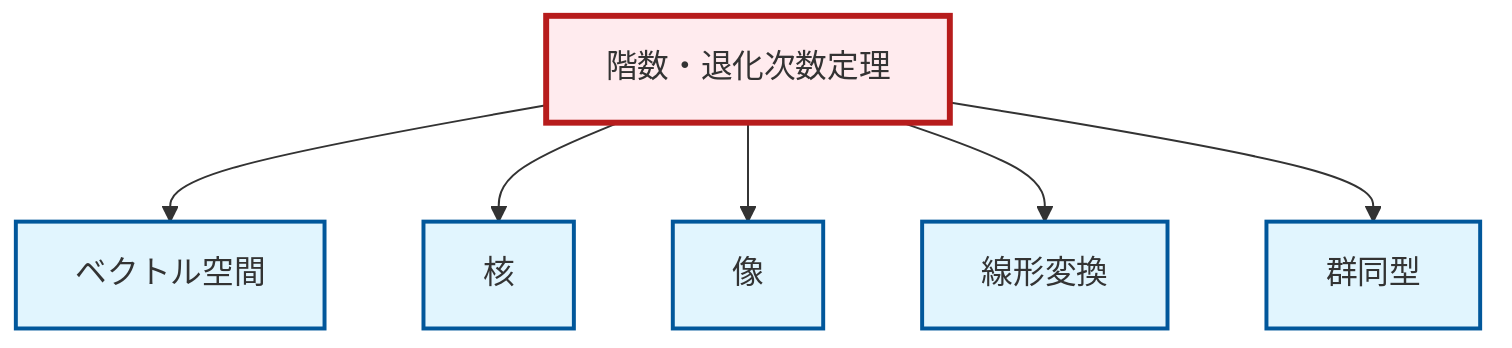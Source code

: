 graph TD
    classDef definition fill:#e1f5fe,stroke:#01579b,stroke-width:2px
    classDef theorem fill:#f3e5f5,stroke:#4a148c,stroke-width:2px
    classDef axiom fill:#fff3e0,stroke:#e65100,stroke-width:2px
    classDef example fill:#e8f5e9,stroke:#1b5e20,stroke-width:2px
    classDef current fill:#ffebee,stroke:#b71c1c,stroke-width:3px
    def-kernel["核"]:::definition
    def-vector-space["ベクトル空間"]:::definition
    def-isomorphism["群同型"]:::definition
    def-image["像"]:::definition
    thm-rank-nullity["階数・退化次数定理"]:::theorem
    def-linear-transformation["線形変換"]:::definition
    thm-rank-nullity --> def-vector-space
    thm-rank-nullity --> def-kernel
    thm-rank-nullity --> def-image
    thm-rank-nullity --> def-linear-transformation
    thm-rank-nullity --> def-isomorphism
    class thm-rank-nullity current